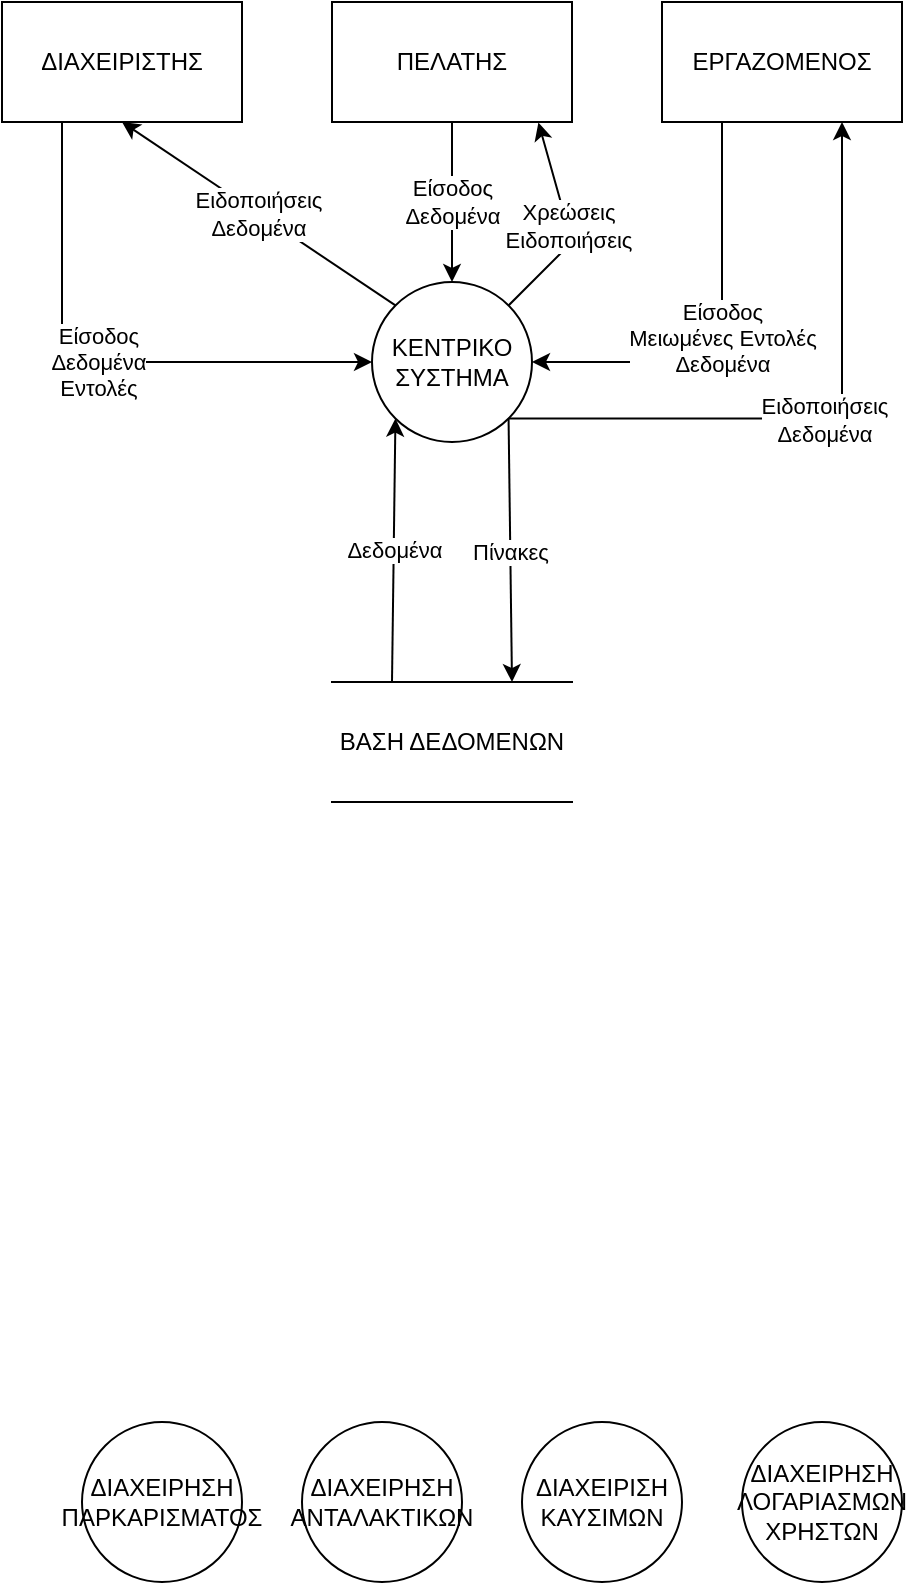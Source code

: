 <mxfile version="22.1.3" type="github">
  <diagram name="Page-1" id="Eux3F0AucerZkPw8ORN1">
    <mxGraphModel dx="1103" dy="609" grid="1" gridSize="10" guides="1" tooltips="1" connect="1" arrows="1" fold="1" page="1" pageScale="1" pageWidth="850" pageHeight="1100" math="0" shadow="0">
      <root>
        <mxCell id="0" />
        <mxCell id="1" parent="0" />
        <mxCell id="pZjnXqSqqLrfiQQjLbsX-79" value="&lt;div&gt;ΔΙΑΧΕΙΡΙΣΤΗΣ&lt;/div&gt;" style="rounded=0;whiteSpace=wrap;html=1;" parent="1" vertex="1">
          <mxGeometry x="125" y="100" width="120" height="60" as="geometry" />
        </mxCell>
        <mxCell id="pZjnXqSqqLrfiQQjLbsX-83" value="&lt;div&gt;ΠΕΛΑΤΗΣ&lt;/div&gt;" style="rounded=0;whiteSpace=wrap;html=1;" parent="1" vertex="1">
          <mxGeometry x="290" y="100" width="120" height="60" as="geometry" />
        </mxCell>
        <mxCell id="pZjnXqSqqLrfiQQjLbsX-87" value="ΕΡΓΑΖΟΜΕΝΟΣ" style="rounded=0;whiteSpace=wrap;html=1;" parent="1" vertex="1">
          <mxGeometry x="455" y="100" width="120" height="60" as="geometry" />
        </mxCell>
        <mxCell id="pZjnXqSqqLrfiQQjLbsX-97" value="&lt;div&gt;ΔΙΑΧΕΙΡΗΣΗ ΑΝΤΑΛΑΚΤΙΚΩΝ&lt;/div&gt;" style="ellipse;whiteSpace=wrap;html=1;aspect=fixed;" parent="1" vertex="1">
          <mxGeometry x="275" y="810" width="80" height="80" as="geometry" />
        </mxCell>
        <mxCell id="pZjnXqSqqLrfiQQjLbsX-98" value="ΔΙΑΧΕΙΡΙΣΗ ΚΑΥΣΙΜΩΝ" style="ellipse;whiteSpace=wrap;html=1;aspect=fixed;" parent="1" vertex="1">
          <mxGeometry x="385" y="810" width="80" height="80" as="geometry" />
        </mxCell>
        <mxCell id="pZjnXqSqqLrfiQQjLbsX-99" value="ΔΙΑΧΕΙΡΗΣΗ ΛΟΓΑΡΙΑΣΜΩΝ ΧΡΗΣΤΩΝ" style="ellipse;whiteSpace=wrap;html=1;aspect=fixed;" parent="1" vertex="1">
          <mxGeometry x="495" y="810" width="80" height="80" as="geometry" />
        </mxCell>
        <mxCell id="pZjnXqSqqLrfiQQjLbsX-107" value="ΚΕΝΤΡΙΚΟ ΣΥΣΤΗΜΑ" style="ellipse;whiteSpace=wrap;html=1;aspect=fixed;" parent="1" vertex="1">
          <mxGeometry x="310" y="240" width="80" height="80" as="geometry" />
        </mxCell>
        <mxCell id="pZjnXqSqqLrfiQQjLbsX-115" value="ΒΑΣΗ ΔΕΔΟΜΕΝΩΝ" style="shape=partialRectangle;whiteSpace=wrap;html=1;top=1;bottom=1;fillColor=none;left=0;right=0;" parent="1" vertex="1">
          <mxGeometry x="290" y="440" width="120" height="60" as="geometry" />
        </mxCell>
        <mxCell id="pZjnXqSqqLrfiQQjLbsX-116" value="ΔΙΑΧΕΙΡΗΣΗ ΠΑΡΚΑΡΙΣΜΑΤΟΣ" style="ellipse;whiteSpace=wrap;html=1;aspect=fixed;" parent="1" vertex="1">
          <mxGeometry x="165" y="810" width="80" height="80" as="geometry" />
        </mxCell>
        <mxCell id="pZjnXqSqqLrfiQQjLbsX-117" value="" style="endArrow=classic;html=1;rounded=0;entryX=0.5;entryY=1;entryDx=0;entryDy=0;exitX=0;exitY=0;exitDx=0;exitDy=0;" parent="1" source="pZjnXqSqqLrfiQQjLbsX-107" target="pZjnXqSqqLrfiQQjLbsX-79" edge="1">
          <mxGeometry relative="1" as="geometry">
            <mxPoint x="260" y="220" as="sourcePoint" />
            <mxPoint x="360" y="220" as="targetPoint" />
          </mxGeometry>
        </mxCell>
        <mxCell id="pZjnXqSqqLrfiQQjLbsX-118" value="&lt;div&gt;Ειδοποιήσεις&lt;/div&gt;&lt;div&gt;Δεδομένα&lt;/div&gt;" style="edgeLabel;resizable=0;html=1;align=center;verticalAlign=middle;" parent="pZjnXqSqqLrfiQQjLbsX-117" connectable="0" vertex="1">
          <mxGeometry relative="1" as="geometry" />
        </mxCell>
        <mxCell id="pZjnXqSqqLrfiQQjLbsX-120" value="" style="endArrow=classic;html=1;rounded=0;entryX=0;entryY=0.5;entryDx=0;entryDy=0;exitX=0.25;exitY=1;exitDx=0;exitDy=0;edgeStyle=orthogonalEdgeStyle;" parent="1" source="pZjnXqSqqLrfiQQjLbsX-79" target="pZjnXqSqqLrfiQQjLbsX-107" edge="1">
          <mxGeometry relative="1" as="geometry">
            <mxPoint x="260" y="220" as="sourcePoint" />
            <mxPoint x="360" y="220" as="targetPoint" />
          </mxGeometry>
        </mxCell>
        <mxCell id="pZjnXqSqqLrfiQQjLbsX-121" value="&lt;div&gt;Είσοδος&lt;/div&gt;&lt;div&gt;Δεδομένα&lt;/div&gt;&lt;div&gt;Εντολές&lt;br&gt;&lt;/div&gt;" style="edgeLabel;resizable=0;html=1;align=center;verticalAlign=middle;" parent="pZjnXqSqqLrfiQQjLbsX-120" connectable="0" vertex="1">
          <mxGeometry relative="1" as="geometry" />
        </mxCell>
        <mxCell id="pZjnXqSqqLrfiQQjLbsX-122" value="" style="endArrow=classic;html=1;rounded=0;entryX=0.5;entryY=0;entryDx=0;entryDy=0;exitX=0.5;exitY=1;exitDx=0;exitDy=0;" parent="1" source="pZjnXqSqqLrfiQQjLbsX-83" target="pZjnXqSqqLrfiQQjLbsX-107" edge="1">
          <mxGeometry relative="1" as="geometry">
            <mxPoint x="260" y="220" as="sourcePoint" />
            <mxPoint x="360" y="220" as="targetPoint" />
          </mxGeometry>
        </mxCell>
        <mxCell id="pZjnXqSqqLrfiQQjLbsX-123" value="&lt;div&gt;Είσοδος&lt;/div&gt;&lt;div&gt;Δεδομένα&lt;br&gt;&lt;/div&gt;" style="edgeLabel;resizable=0;html=1;align=center;verticalAlign=middle;" parent="pZjnXqSqqLrfiQQjLbsX-122" connectable="0" vertex="1">
          <mxGeometry relative="1" as="geometry" />
        </mxCell>
        <mxCell id="pZjnXqSqqLrfiQQjLbsX-124" value="" style="endArrow=classic;html=1;rounded=0;exitX=1;exitY=0;exitDx=0;exitDy=0;entryX=0.86;entryY=1.004;entryDx=0;entryDy=0;entryPerimeter=0;" parent="1" source="pZjnXqSqqLrfiQQjLbsX-107" target="pZjnXqSqqLrfiQQjLbsX-83" edge="1">
          <mxGeometry relative="1" as="geometry">
            <mxPoint x="260" y="220" as="sourcePoint" />
            <mxPoint x="360" y="220" as="targetPoint" />
            <Array as="points">
              <mxPoint x="410" y="220" />
            </Array>
          </mxGeometry>
        </mxCell>
        <mxCell id="pZjnXqSqqLrfiQQjLbsX-125" value="&lt;div&gt;Χρεώσεις&lt;/div&gt;&lt;div&gt;Ειδοποιήσεις&lt;/div&gt;" style="edgeLabel;resizable=0;html=1;align=center;verticalAlign=middle;" parent="pZjnXqSqqLrfiQQjLbsX-124" connectable="0" vertex="1">
          <mxGeometry relative="1" as="geometry" />
        </mxCell>
        <mxCell id="pZjnXqSqqLrfiQQjLbsX-126" value="" style="endArrow=classic;html=1;rounded=0;exitX=0.25;exitY=1;exitDx=0;exitDy=0;entryX=1;entryY=0.5;entryDx=0;entryDy=0;edgeStyle=orthogonalEdgeStyle;" parent="1" source="pZjnXqSqqLrfiQQjLbsX-87" target="pZjnXqSqqLrfiQQjLbsX-107" edge="1">
          <mxGeometry relative="1" as="geometry">
            <mxPoint x="465" y="270" as="sourcePoint" />
            <mxPoint x="565" y="270" as="targetPoint" />
            <Array as="points">
              <mxPoint x="485" y="280" />
            </Array>
          </mxGeometry>
        </mxCell>
        <mxCell id="pZjnXqSqqLrfiQQjLbsX-127" value="&lt;div&gt;Είσοδος&lt;/div&gt;&lt;div&gt;Μειωμένες Εντολές&lt;/div&gt;&lt;div&gt;Δεδομένα&lt;br&gt;&lt;/div&gt;" style="edgeLabel;resizable=0;html=1;align=center;verticalAlign=middle;" parent="pZjnXqSqqLrfiQQjLbsX-126" connectable="0" vertex="1">
          <mxGeometry relative="1" as="geometry" />
        </mxCell>
        <mxCell id="pZjnXqSqqLrfiQQjLbsX-128" value="" style="endArrow=classic;html=1;rounded=0;exitX=1;exitY=1;exitDx=0;exitDy=0;edgeStyle=orthogonalEdgeStyle;entryX=0.75;entryY=1;entryDx=0;entryDy=0;" parent="1" source="pZjnXqSqqLrfiQQjLbsX-107" target="pZjnXqSqqLrfiQQjLbsX-87" edge="1">
          <mxGeometry relative="1" as="geometry">
            <mxPoint x="350" y="310" as="sourcePoint" />
            <mxPoint x="620" y="240" as="targetPoint" />
          </mxGeometry>
        </mxCell>
        <mxCell id="pZjnXqSqqLrfiQQjLbsX-129" value="&lt;div&gt;Ειδοποιήσεις&lt;/div&gt;&lt;div&gt;Δεδομένα&lt;/div&gt;" style="edgeLabel;resizable=0;html=1;align=center;verticalAlign=middle;" parent="pZjnXqSqqLrfiQQjLbsX-128" connectable="0" vertex="1">
          <mxGeometry relative="1" as="geometry" />
        </mxCell>
        <mxCell id="XfCxSJbAbxrhB7cOnJ9r-1" value="" style="endArrow=classic;html=1;rounded=0;exitX=0.25;exitY=0;exitDx=0;exitDy=0;entryX=0;entryY=1;entryDx=0;entryDy=0;" edge="1" parent="1" source="pZjnXqSqqLrfiQQjLbsX-115" target="pZjnXqSqqLrfiQQjLbsX-107">
          <mxGeometry relative="1" as="geometry">
            <mxPoint x="260" y="330" as="sourcePoint" />
            <mxPoint x="360" y="330" as="targetPoint" />
          </mxGeometry>
        </mxCell>
        <mxCell id="XfCxSJbAbxrhB7cOnJ9r-2" value="Δεδομένα" style="edgeLabel;resizable=0;html=1;align=center;verticalAlign=middle;" connectable="0" vertex="1" parent="XfCxSJbAbxrhB7cOnJ9r-1">
          <mxGeometry relative="1" as="geometry" />
        </mxCell>
        <mxCell id="XfCxSJbAbxrhB7cOnJ9r-3" value="" style="endArrow=classic;html=1;rounded=0;entryX=0.75;entryY=0;entryDx=0;entryDy=0;exitX=1;exitY=1;exitDx=0;exitDy=0;" edge="1" parent="1" source="pZjnXqSqqLrfiQQjLbsX-107" target="pZjnXqSqqLrfiQQjLbsX-115">
          <mxGeometry relative="1" as="geometry">
            <mxPoint x="260" y="330" as="sourcePoint" />
            <mxPoint x="360" y="330" as="targetPoint" />
          </mxGeometry>
        </mxCell>
        <mxCell id="XfCxSJbAbxrhB7cOnJ9r-4" value="Πίνακες" style="edgeLabel;resizable=0;html=1;align=center;verticalAlign=middle;" connectable="0" vertex="1" parent="XfCxSJbAbxrhB7cOnJ9r-3">
          <mxGeometry relative="1" as="geometry" />
        </mxCell>
      </root>
    </mxGraphModel>
  </diagram>
</mxfile>
